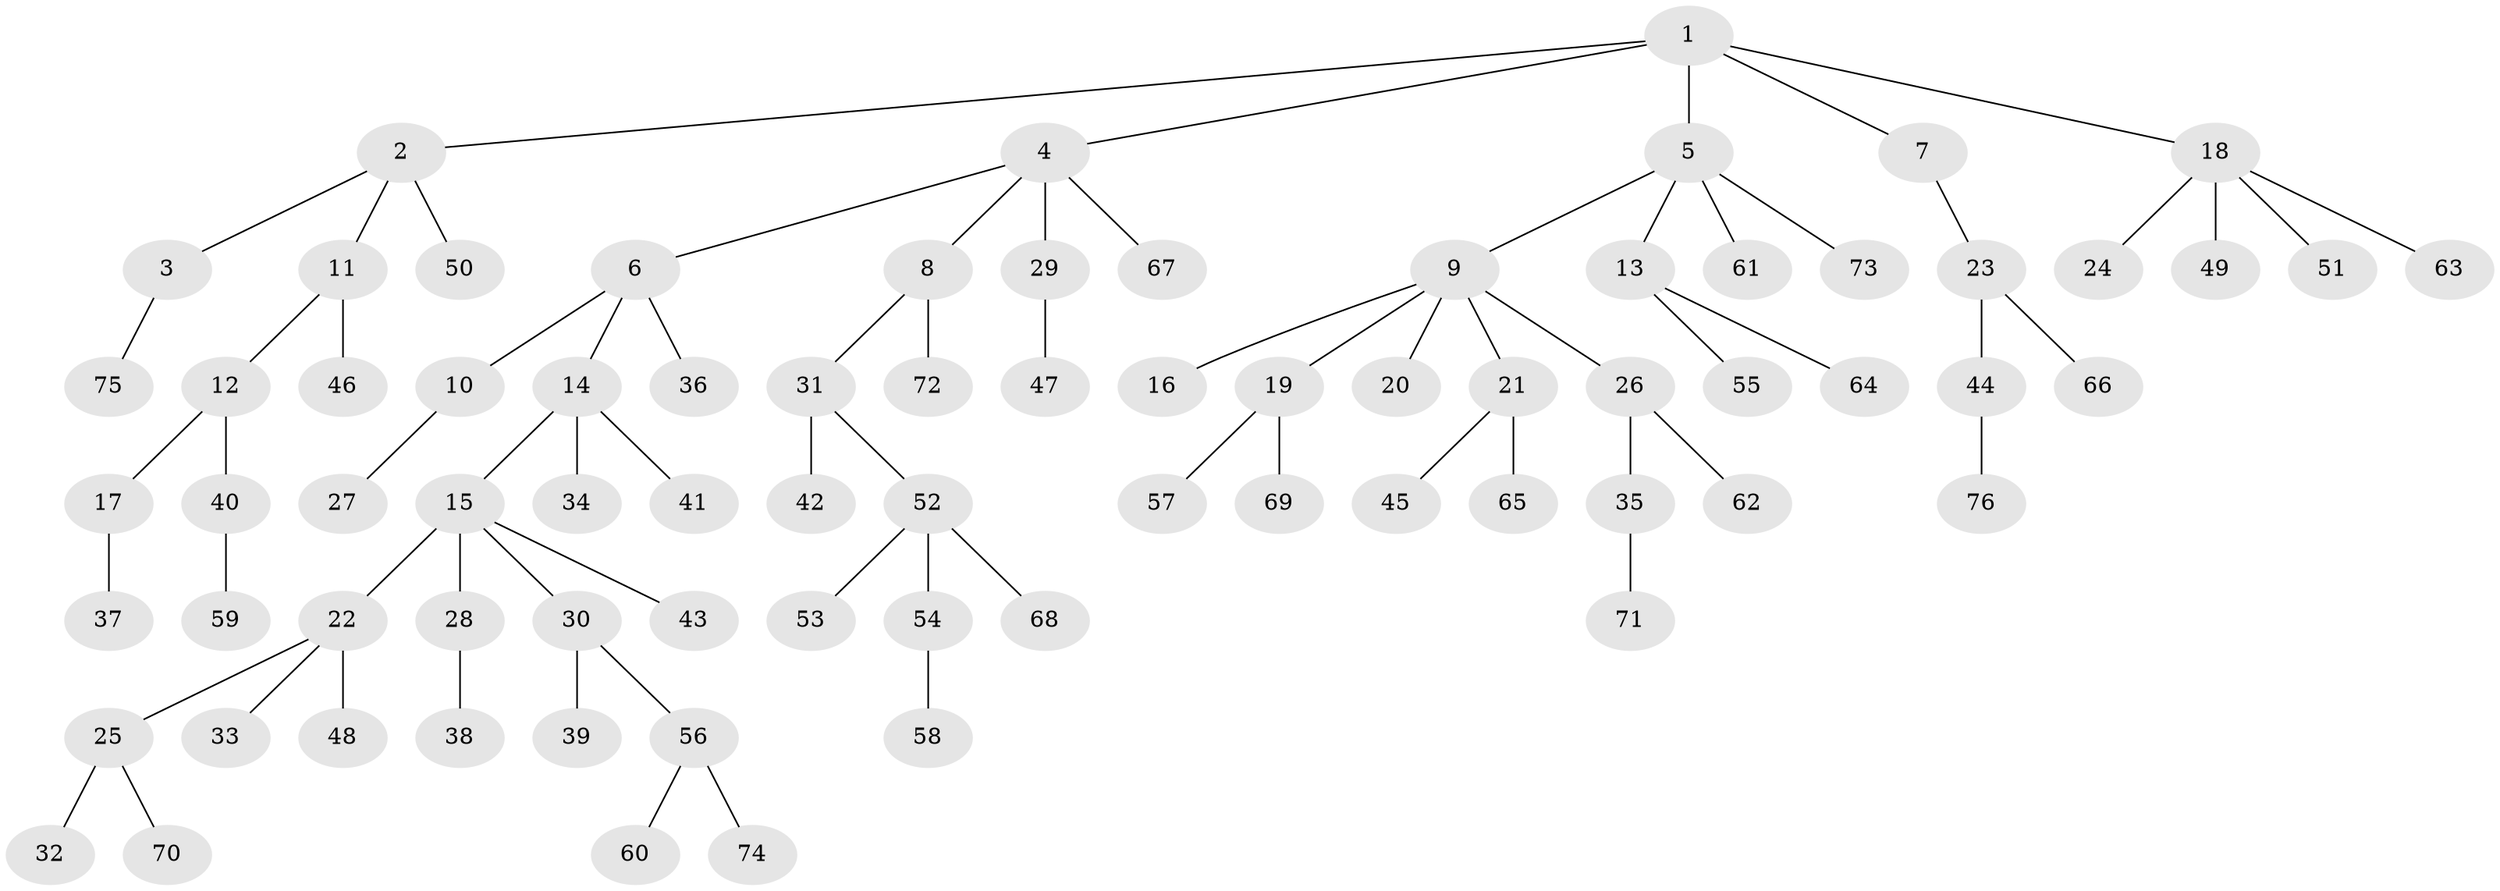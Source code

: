 // coarse degree distribution, {7: 0.02631578947368421, 1: 0.6052631578947368, 4: 0.07894736842105263, 2: 0.15789473684210525, 3: 0.07894736842105263, 6: 0.02631578947368421, 5: 0.02631578947368421}
// Generated by graph-tools (version 1.1) at 2025/19/03/04/25 18:19:17]
// undirected, 76 vertices, 75 edges
graph export_dot {
graph [start="1"]
  node [color=gray90,style=filled];
  1;
  2;
  3;
  4;
  5;
  6;
  7;
  8;
  9;
  10;
  11;
  12;
  13;
  14;
  15;
  16;
  17;
  18;
  19;
  20;
  21;
  22;
  23;
  24;
  25;
  26;
  27;
  28;
  29;
  30;
  31;
  32;
  33;
  34;
  35;
  36;
  37;
  38;
  39;
  40;
  41;
  42;
  43;
  44;
  45;
  46;
  47;
  48;
  49;
  50;
  51;
  52;
  53;
  54;
  55;
  56;
  57;
  58;
  59;
  60;
  61;
  62;
  63;
  64;
  65;
  66;
  67;
  68;
  69;
  70;
  71;
  72;
  73;
  74;
  75;
  76;
  1 -- 2;
  1 -- 4;
  1 -- 5;
  1 -- 7;
  1 -- 18;
  2 -- 3;
  2 -- 11;
  2 -- 50;
  3 -- 75;
  4 -- 6;
  4 -- 8;
  4 -- 29;
  4 -- 67;
  5 -- 9;
  5 -- 13;
  5 -- 61;
  5 -- 73;
  6 -- 10;
  6 -- 14;
  6 -- 36;
  7 -- 23;
  8 -- 31;
  8 -- 72;
  9 -- 16;
  9 -- 19;
  9 -- 20;
  9 -- 21;
  9 -- 26;
  10 -- 27;
  11 -- 12;
  11 -- 46;
  12 -- 17;
  12 -- 40;
  13 -- 55;
  13 -- 64;
  14 -- 15;
  14 -- 34;
  14 -- 41;
  15 -- 22;
  15 -- 28;
  15 -- 30;
  15 -- 43;
  17 -- 37;
  18 -- 24;
  18 -- 49;
  18 -- 51;
  18 -- 63;
  19 -- 57;
  19 -- 69;
  21 -- 45;
  21 -- 65;
  22 -- 25;
  22 -- 33;
  22 -- 48;
  23 -- 44;
  23 -- 66;
  25 -- 32;
  25 -- 70;
  26 -- 35;
  26 -- 62;
  28 -- 38;
  29 -- 47;
  30 -- 39;
  30 -- 56;
  31 -- 42;
  31 -- 52;
  35 -- 71;
  40 -- 59;
  44 -- 76;
  52 -- 53;
  52 -- 54;
  52 -- 68;
  54 -- 58;
  56 -- 60;
  56 -- 74;
}
